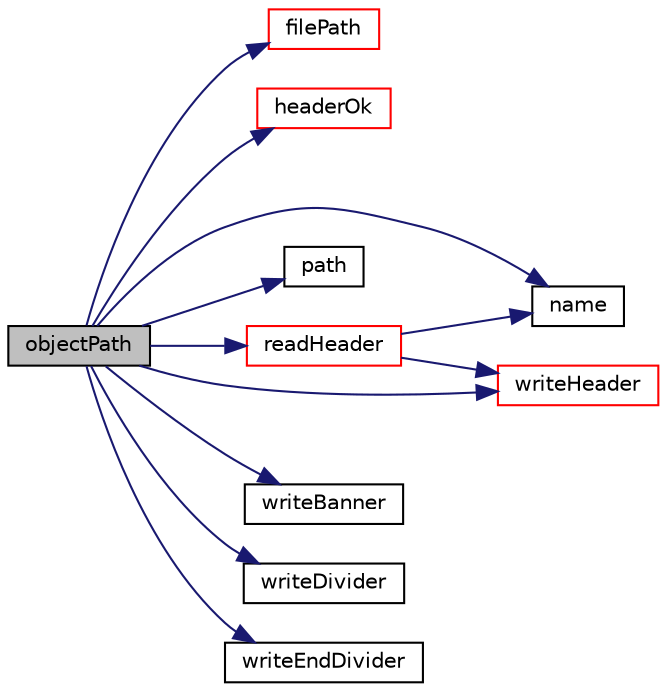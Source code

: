 digraph "objectPath"
{
  bgcolor="transparent";
  edge [fontname="Helvetica",fontsize="10",labelfontname="Helvetica",labelfontsize="10"];
  node [fontname="Helvetica",fontsize="10",shape=record];
  rankdir="LR";
  Node1 [label="objectPath",height=0.2,width=0.4,color="black", fillcolor="grey75", style="filled", fontcolor="black"];
  Node1 -> Node2 [color="midnightblue",fontsize="10",style="solid",fontname="Helvetica"];
  Node2 [label="filePath",height=0.2,width=0.4,color="red",URL="$a01203.html#ae01669f614e6edcf76455737b47707fd",tooltip="Return complete path + object name if the file exists. "];
  Node1 -> Node3 [color="midnightblue",fontsize="10",style="solid",fontname="Helvetica"];
  Node3 [label="headerOk",height=0.2,width=0.4,color="red",URL="$a01203.html#a9d4879c850ce41d945ff77e788de3a23",tooltip="Read and check header info. "];
  Node1 -> Node4 [color="midnightblue",fontsize="10",style="solid",fontname="Helvetica"];
  Node4 [label="name",height=0.2,width=0.4,color="black",URL="$a01203.html#a75b72488d2e82151b025744974919d5d",tooltip="Return name. "];
  Node1 -> Node5 [color="midnightblue",fontsize="10",style="solid",fontname="Helvetica"];
  Node5 [label="path",height=0.2,width=0.4,color="black",URL="$a01203.html#a64f21303d7e52f52cda7be219af9ef54",tooltip="Return complete path. "];
  Node1 -> Node6 [color="midnightblue",fontsize="10",style="solid",fontname="Helvetica"];
  Node6 [label="readHeader",height=0.2,width=0.4,color="red",URL="$a01203.html#acc5353ca76293212d9dba8a82c0d9a44",tooltip="Read header. "];
  Node6 -> Node4 [color="midnightblue",fontsize="10",style="solid",fontname="Helvetica"];
  Node6 -> Node7 [color="midnightblue",fontsize="10",style="solid",fontname="Helvetica"];
  Node7 [label="writeHeader",height=0.2,width=0.4,color="red",URL="$a01203.html#a3018c18b444825677c9e3a797ac2482c",tooltip="Write header. "];
  Node1 -> Node8 [color="midnightblue",fontsize="10",style="solid",fontname="Helvetica"];
  Node8 [label="writeBanner",height=0.2,width=0.4,color="black",URL="$a01203.html#a02fe83a3242334d79d9798f542c1b780",tooltip="Write the standard OpenFOAM file/dictionary banner. "];
  Node1 -> Node9 [color="midnightblue",fontsize="10",style="solid",fontname="Helvetica"];
  Node9 [label="writeDivider",height=0.2,width=0.4,color="black",URL="$a01203.html#ab9dfd1788c127840b478e7c3b95b2e51",tooltip="Write the standard file section divider. "];
  Node1 -> Node10 [color="midnightblue",fontsize="10",style="solid",fontname="Helvetica"];
  Node10 [label="writeEndDivider",height=0.2,width=0.4,color="black",URL="$a01203.html#a310cb6482f458ab224dee0f892e99dc1",tooltip="Write the standard end file divider. "];
  Node1 -> Node7 [color="midnightblue",fontsize="10",style="solid",fontname="Helvetica"];
}
